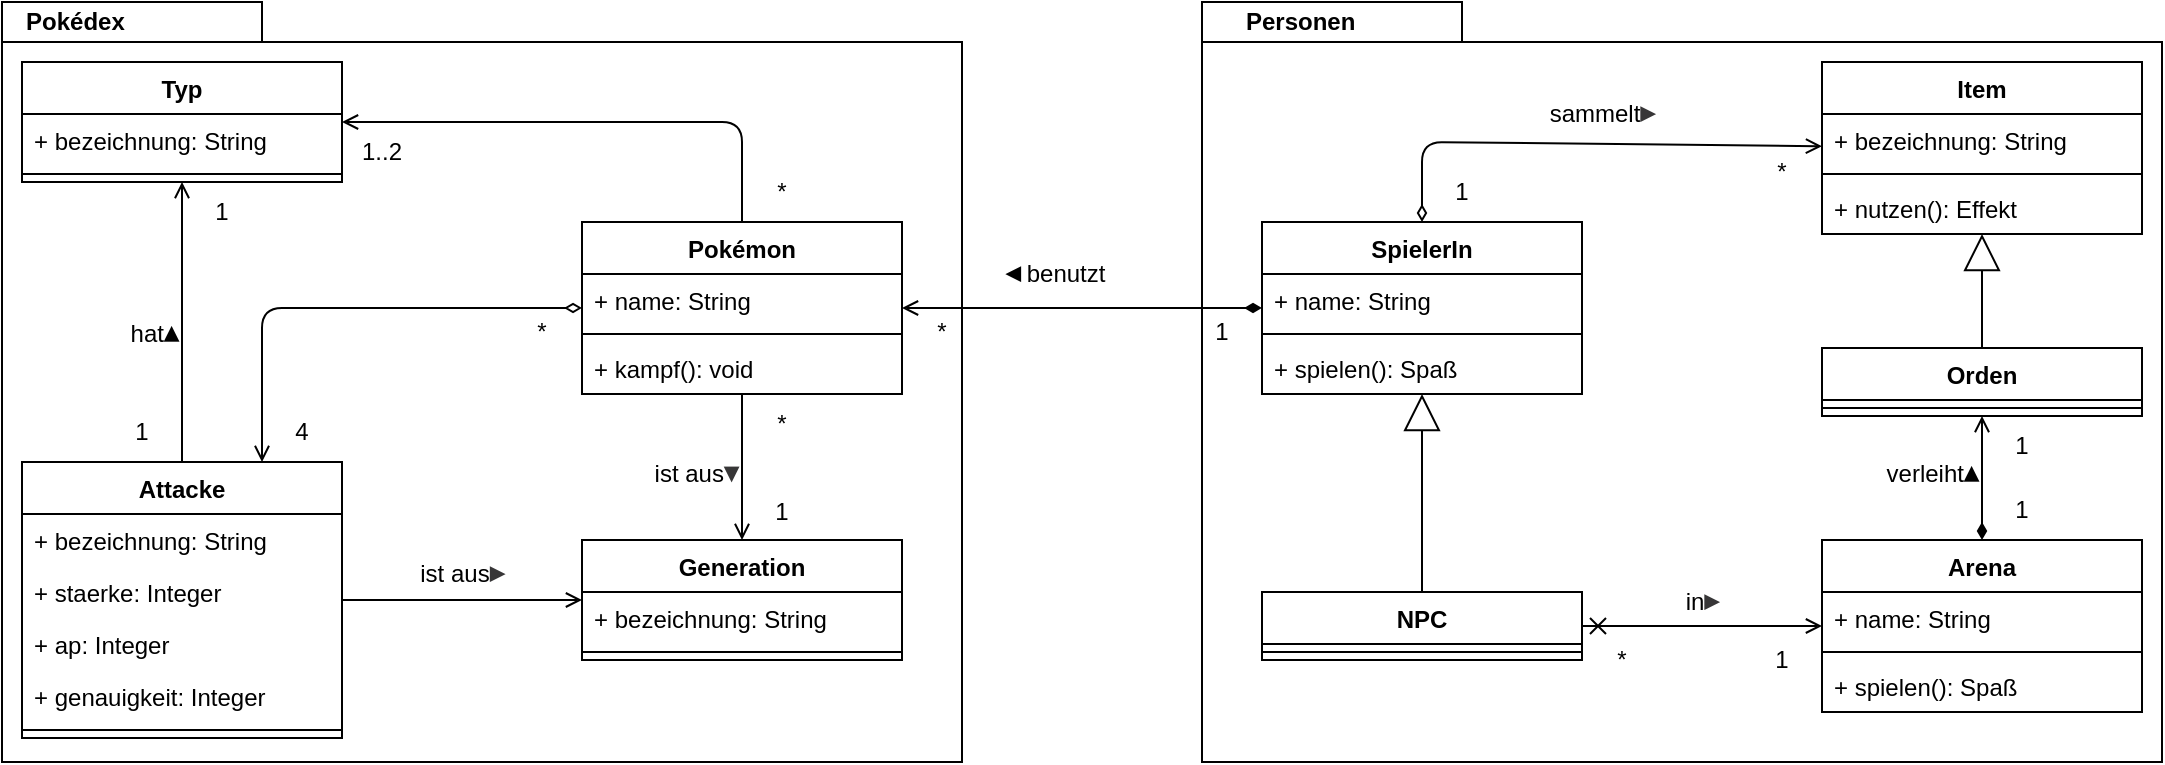 <mxfile version="15.1.3" type="device"><diagram id="DSeFYRYs_85yJK9rJXVf" name="Seite-1"><mxGraphModel dx="1086" dy="806" grid="1" gridSize="10" guides="1" tooltips="1" connect="1" arrows="1" fold="1" page="1" pageScale="1" pageWidth="827" pageHeight="1169" math="0" shadow="0"><root><mxCell id="0"/><mxCell id="1" parent="0"/><mxCell id="I7q5I262goEM6WoLkJmG-58" value="" style="shape=folder;fontStyle=1;spacingTop=10;tabWidth=130;tabHeight=20;tabPosition=left;html=1;" parent="1" vertex="1"><mxGeometry x="640" y="40" width="480" height="380" as="geometry"/></mxCell><mxCell id="I7q5I262goEM6WoLkJmG-56" value="" style="shape=folder;fontStyle=1;spacingTop=10;tabWidth=130;tabHeight=20;tabPosition=left;html=1;" parent="1" vertex="1"><mxGeometry x="40" y="40" width="480" height="380" as="geometry"/></mxCell><mxCell id="I7q5I262goEM6WoLkJmG-1" value="Typ" style="swimlane;fontStyle=1;align=center;verticalAlign=top;childLayout=stackLayout;horizontal=1;startSize=26;horizontalStack=0;resizeParent=1;resizeParentMax=0;resizeLast=0;collapsible=1;marginBottom=0;" parent="1" vertex="1"><mxGeometry x="50" y="70" width="160" height="60" as="geometry"/></mxCell><mxCell id="I7q5I262goEM6WoLkJmG-37" value="+ bezeichnung: String" style="text;strokeColor=none;fillColor=none;align=left;verticalAlign=top;spacingLeft=4;spacingRight=4;overflow=hidden;rotatable=0;points=[[0,0.5],[1,0.5]];portConstraint=eastwest;" parent="I7q5I262goEM6WoLkJmG-1" vertex="1"><mxGeometry y="26" width="160" height="26" as="geometry"/></mxCell><mxCell id="I7q5I262goEM6WoLkJmG-3" value="" style="line;strokeWidth=1;fillColor=none;align=left;verticalAlign=middle;spacingTop=-1;spacingLeft=3;spacingRight=3;rotatable=0;labelPosition=right;points=[];portConstraint=eastwest;" parent="I7q5I262goEM6WoLkJmG-1" vertex="1"><mxGeometry y="52" width="160" height="8" as="geometry"/></mxCell><mxCell id="I7q5I262goEM6WoLkJmG-5" value="Attacke" style="swimlane;fontStyle=1;align=center;verticalAlign=top;childLayout=stackLayout;horizontal=1;startSize=26;horizontalStack=0;resizeParent=1;resizeParentMax=0;resizeLast=0;collapsible=1;marginBottom=0;" parent="1" vertex="1"><mxGeometry x="50" y="270" width="160" height="138" as="geometry"/></mxCell><mxCell id="I7q5I262goEM6WoLkJmG-6" value="+ bezeichnung: String" style="text;strokeColor=none;fillColor=none;align=left;verticalAlign=top;spacingLeft=4;spacingRight=4;overflow=hidden;rotatable=0;points=[[0,0.5],[1,0.5]];portConstraint=eastwest;" parent="I7q5I262goEM6WoLkJmG-5" vertex="1"><mxGeometry y="26" width="160" height="26" as="geometry"/></mxCell><mxCell id="I7q5I262goEM6WoLkJmG-8" value="+ staerke: Integer" style="text;strokeColor=none;fillColor=none;align=left;verticalAlign=top;spacingLeft=4;spacingRight=4;overflow=hidden;rotatable=0;points=[[0,0.5],[1,0.5]];portConstraint=eastwest;" parent="I7q5I262goEM6WoLkJmG-5" vertex="1"><mxGeometry y="52" width="160" height="26" as="geometry"/></mxCell><mxCell id="I7q5I262goEM6WoLkJmG-25" value="+ ap: Integer" style="text;strokeColor=none;fillColor=none;align=left;verticalAlign=top;spacingLeft=4;spacingRight=4;overflow=hidden;rotatable=0;points=[[0,0.5],[1,0.5]];portConstraint=eastwest;" parent="I7q5I262goEM6WoLkJmG-5" vertex="1"><mxGeometry y="78" width="160" height="26" as="geometry"/></mxCell><mxCell id="I7q5I262goEM6WoLkJmG-26" value="+ genauigkeit: Integer" style="text;strokeColor=none;fillColor=none;align=left;verticalAlign=top;spacingLeft=4;spacingRight=4;overflow=hidden;rotatable=0;points=[[0,0.5],[1,0.5]];portConstraint=eastwest;" parent="I7q5I262goEM6WoLkJmG-5" vertex="1"><mxGeometry y="104" width="160" height="26" as="geometry"/></mxCell><mxCell id="I7q5I262goEM6WoLkJmG-7" value="" style="line;strokeWidth=1;fillColor=none;align=left;verticalAlign=middle;spacingTop=-1;spacingLeft=3;spacingRight=3;rotatable=0;labelPosition=right;points=[];portConstraint=eastwest;" parent="I7q5I262goEM6WoLkJmG-5" vertex="1"><mxGeometry y="130" width="160" height="8" as="geometry"/></mxCell><mxCell id="I7q5I262goEM6WoLkJmG-9" value="Pokémon" style="swimlane;fontStyle=1;align=center;verticalAlign=top;childLayout=stackLayout;horizontal=1;startSize=26;horizontalStack=0;resizeParent=1;resizeParentMax=0;resizeLast=0;collapsible=1;marginBottom=0;" parent="1" vertex="1"><mxGeometry x="330" y="150" width="160" height="86" as="geometry"/></mxCell><mxCell id="I7q5I262goEM6WoLkJmG-10" value="+ name: String" style="text;strokeColor=none;fillColor=none;align=left;verticalAlign=top;spacingLeft=4;spacingRight=4;overflow=hidden;rotatable=0;points=[[0,0.5],[1,0.5]];portConstraint=eastwest;" parent="I7q5I262goEM6WoLkJmG-9" vertex="1"><mxGeometry y="26" width="160" height="26" as="geometry"/></mxCell><mxCell id="I7q5I262goEM6WoLkJmG-11" value="" style="line;strokeWidth=1;fillColor=none;align=left;verticalAlign=middle;spacingTop=-1;spacingLeft=3;spacingRight=3;rotatable=0;labelPosition=right;points=[];portConstraint=eastwest;" parent="I7q5I262goEM6WoLkJmG-9" vertex="1"><mxGeometry y="52" width="160" height="8" as="geometry"/></mxCell><mxCell id="I7q5I262goEM6WoLkJmG-12" value="+ kampf(): void" style="text;strokeColor=none;fillColor=none;align=left;verticalAlign=top;spacingLeft=4;spacingRight=4;overflow=hidden;rotatable=0;points=[[0,0.5],[1,0.5]];portConstraint=eastwest;" parent="I7q5I262goEM6WoLkJmG-9" vertex="1"><mxGeometry y="60" width="160" height="26" as="geometry"/></mxCell><mxCell id="I7q5I262goEM6WoLkJmG-13" value="SpielerIn" style="swimlane;fontStyle=1;align=center;verticalAlign=top;childLayout=stackLayout;horizontal=1;startSize=26;horizontalStack=0;resizeParent=1;resizeParentMax=0;resizeLast=0;collapsible=1;marginBottom=0;" parent="1" vertex="1"><mxGeometry x="670" y="150" width="160" height="86" as="geometry"/></mxCell><mxCell id="I7q5I262goEM6WoLkJmG-38" value="+ name: String" style="text;strokeColor=none;fillColor=none;align=left;verticalAlign=top;spacingLeft=4;spacingRight=4;overflow=hidden;rotatable=0;points=[[0,0.5],[1,0.5]];portConstraint=eastwest;" parent="I7q5I262goEM6WoLkJmG-13" vertex="1"><mxGeometry y="26" width="160" height="26" as="geometry"/></mxCell><mxCell id="I7q5I262goEM6WoLkJmG-15" value="" style="line;strokeWidth=1;fillColor=none;align=left;verticalAlign=middle;spacingTop=-1;spacingLeft=3;spacingRight=3;rotatable=0;labelPosition=right;points=[];portConstraint=eastwest;" parent="I7q5I262goEM6WoLkJmG-13" vertex="1"><mxGeometry y="52" width="160" height="8" as="geometry"/></mxCell><mxCell id="I7q5I262goEM6WoLkJmG-16" value="+ spielen(): Spaß" style="text;strokeColor=none;fillColor=none;align=left;verticalAlign=top;spacingLeft=4;spacingRight=4;overflow=hidden;rotatable=0;points=[[0,0.5],[1,0.5]];portConstraint=eastwest;" parent="I7q5I262goEM6WoLkJmG-13" vertex="1"><mxGeometry y="60" width="160" height="26" as="geometry"/></mxCell><mxCell id="I7q5I262goEM6WoLkJmG-17" value="Item" style="swimlane;fontStyle=1;align=center;verticalAlign=top;childLayout=stackLayout;horizontal=1;startSize=26;horizontalStack=0;resizeParent=1;resizeParentMax=0;resizeLast=0;collapsible=1;marginBottom=0;" parent="1" vertex="1"><mxGeometry x="950" y="70" width="160" height="86" as="geometry"/></mxCell><mxCell id="I7q5I262goEM6WoLkJmG-42" value="+ bezeichnung: String" style="text;strokeColor=none;fillColor=none;align=left;verticalAlign=top;spacingLeft=4;spacingRight=4;overflow=hidden;rotatable=0;points=[[0,0.5],[1,0.5]];portConstraint=eastwest;" parent="I7q5I262goEM6WoLkJmG-17" vertex="1"><mxGeometry y="26" width="160" height="26" as="geometry"/></mxCell><mxCell id="I7q5I262goEM6WoLkJmG-19" value="" style="line;strokeWidth=1;fillColor=none;align=left;verticalAlign=middle;spacingTop=-1;spacingLeft=3;spacingRight=3;rotatable=0;labelPosition=right;points=[];portConstraint=eastwest;" parent="I7q5I262goEM6WoLkJmG-17" vertex="1"><mxGeometry y="52" width="160" height="8" as="geometry"/></mxCell><mxCell id="I7q5I262goEM6WoLkJmG-20" value="+ nutzen(): Effekt" style="text;strokeColor=none;fillColor=none;align=left;verticalAlign=top;spacingLeft=4;spacingRight=4;overflow=hidden;rotatable=0;points=[[0,0.5],[1,0.5]];portConstraint=eastwest;" parent="I7q5I262goEM6WoLkJmG-17" vertex="1"><mxGeometry y="60" width="160" height="26" as="geometry"/></mxCell><mxCell id="I7q5I262goEM6WoLkJmG-21" value="Orden" style="swimlane;fontStyle=1;align=center;verticalAlign=top;childLayout=stackLayout;horizontal=1;startSize=26;horizontalStack=0;resizeParent=1;resizeParentMax=0;resizeLast=0;collapsible=1;marginBottom=0;" parent="1" vertex="1"><mxGeometry x="950" y="213" width="160" height="34" as="geometry"/></mxCell><mxCell id="I7q5I262goEM6WoLkJmG-23" value="" style="line;strokeWidth=1;fillColor=none;align=left;verticalAlign=middle;spacingTop=-1;spacingLeft=3;spacingRight=3;rotatable=0;labelPosition=right;points=[];portConstraint=eastwest;" parent="I7q5I262goEM6WoLkJmG-21" vertex="1"><mxGeometry y="26" width="160" height="8" as="geometry"/></mxCell><mxCell id="I7q5I262goEM6WoLkJmG-27" value="" style="endArrow=open;html=1;endFill=0;" parent="1" source="I7q5I262goEM6WoLkJmG-5" target="I7q5I262goEM6WoLkJmG-1" edge="1"><mxGeometry width="50" height="50" relative="1" as="geometry"><mxPoint x="440" y="350" as="sourcePoint"/><mxPoint x="89.36" y="155.688" as="targetPoint"/></mxGeometry></mxCell><mxCell id="I7q5I262goEM6WoLkJmG-28" value="" style="endArrow=open;html=1;endFill=0;" parent="1" source="I7q5I262goEM6WoLkJmG-9" target="I7q5I262goEM6WoLkJmG-1" edge="1"><mxGeometry width="50" height="50" relative="1" as="geometry"><mxPoint x="140" y="280" as="sourcePoint"/><mxPoint x="140" y="166.0" as="targetPoint"/><Array as="points"><mxPoint x="410" y="100"/></Array></mxGeometry></mxCell><mxCell id="I7q5I262goEM6WoLkJmG-29" value="" style="endArrow=open;html=1;endFill=0;startArrow=diamondThin;startFill=0;entryX=0.75;entryY=0;entryDx=0;entryDy=0;" parent="1" source="I7q5I262goEM6WoLkJmG-9" target="I7q5I262goEM6WoLkJmG-5" edge="1"><mxGeometry width="50" height="50" relative="1" as="geometry"><mxPoint x="340.0" y="180.143" as="sourcePoint"/><mxPoint x="220" y="145.857" as="targetPoint"/><Array as="points"><mxPoint x="170" y="193"/></Array></mxGeometry></mxCell><mxCell id="I7q5I262goEM6WoLkJmG-30" value="Generation" style="swimlane;fontStyle=1;align=center;verticalAlign=top;childLayout=stackLayout;horizontal=1;startSize=26;horizontalStack=0;resizeParent=1;resizeParentMax=0;resizeLast=0;collapsible=1;marginBottom=0;" parent="1" vertex="1"><mxGeometry x="330" y="309" width="160" height="60" as="geometry"/></mxCell><mxCell id="I7q5I262goEM6WoLkJmG-34" value="+ bezeichnung: String" style="text;strokeColor=none;fillColor=none;align=left;verticalAlign=top;spacingLeft=4;spacingRight=4;overflow=hidden;rotatable=0;points=[[0,0.5],[1,0.5]];portConstraint=eastwest;" parent="I7q5I262goEM6WoLkJmG-30" vertex="1"><mxGeometry y="26" width="160" height="26" as="geometry"/></mxCell><mxCell id="I7q5I262goEM6WoLkJmG-32" value="" style="line;strokeWidth=1;fillColor=none;align=left;verticalAlign=middle;spacingTop=-1;spacingLeft=3;spacingRight=3;rotatable=0;labelPosition=right;points=[];portConstraint=eastwest;" parent="I7q5I262goEM6WoLkJmG-30" vertex="1"><mxGeometry y="52" width="160" height="8" as="geometry"/></mxCell><mxCell id="I7q5I262goEM6WoLkJmG-35" value="" style="endArrow=open;html=1;endFill=0;" parent="1" source="I7q5I262goEM6WoLkJmG-9" target="I7q5I262goEM6WoLkJmG-30" edge="1"><mxGeometry width="50" height="50" relative="1" as="geometry"><mxPoint x="410" y="250" as="sourcePoint"/><mxPoint x="220" y="123.0" as="targetPoint"/><Array as="points"/></mxGeometry></mxCell><mxCell id="I7q5I262goEM6WoLkJmG-36" value="" style="endArrow=open;html=1;endFill=0;" parent="1" source="I7q5I262goEM6WoLkJmG-5" target="I7q5I262goEM6WoLkJmG-30" edge="1"><mxGeometry width="50" height="50" relative="1" as="geometry"><mxPoint x="420" y="246.0" as="sourcePoint"/><mxPoint x="420" y="319" as="targetPoint"/><Array as="points"/></mxGeometry></mxCell><mxCell id="I7q5I262goEM6WoLkJmG-39" value="" style="endArrow=open;html=1;startArrow=diamondThin;startFill=1;endFill=0;" parent="1" source="I7q5I262goEM6WoLkJmG-13" target="I7q5I262goEM6WoLkJmG-9" edge="1"><mxGeometry width="50" height="50" relative="1" as="geometry"><mxPoint x="500" y="220" as="sourcePoint"/><mxPoint x="550" y="170" as="targetPoint"/></mxGeometry></mxCell><mxCell id="I7q5I262goEM6WoLkJmG-43" value="" style="endArrow=block;endSize=16;endFill=0;html=1;" parent="1" source="I7q5I262goEM6WoLkJmG-21" target="I7q5I262goEM6WoLkJmG-17" edge="1"><mxGeometry width="160" relative="1" as="geometry"><mxPoint x="510" y="360" as="sourcePoint"/><mxPoint x="670" y="360" as="targetPoint"/></mxGeometry></mxCell><mxCell id="I7q5I262goEM6WoLkJmG-44" value="" style="endArrow=open;html=1;endFill=0;startArrow=diamondThin;startFill=0;" parent="1" source="I7q5I262goEM6WoLkJmG-13" target="I7q5I262goEM6WoLkJmG-17" edge="1"><mxGeometry width="50" height="50" relative="1" as="geometry"><mxPoint x="720" y="160" as="sourcePoint"/><mxPoint x="860" y="120" as="targetPoint"/><Array as="points"><mxPoint x="750" y="110"/></Array></mxGeometry></mxCell><mxCell id="I7q5I262goEM6WoLkJmG-45" value="Arena" style="swimlane;fontStyle=1;align=center;verticalAlign=top;childLayout=stackLayout;horizontal=1;startSize=26;horizontalStack=0;resizeParent=1;resizeParentMax=0;resizeLast=0;collapsible=1;marginBottom=0;" parent="1" vertex="1"><mxGeometry x="950" y="309" width="160" height="86" as="geometry"/></mxCell><mxCell id="I7q5I262goEM6WoLkJmG-46" value="+ name: String" style="text;strokeColor=none;fillColor=none;align=left;verticalAlign=top;spacingLeft=4;spacingRight=4;overflow=hidden;rotatable=0;points=[[0,0.5],[1,0.5]];portConstraint=eastwest;" parent="I7q5I262goEM6WoLkJmG-45" vertex="1"><mxGeometry y="26" width="160" height="26" as="geometry"/></mxCell><mxCell id="I7q5I262goEM6WoLkJmG-47" value="" style="line;strokeWidth=1;fillColor=none;align=left;verticalAlign=middle;spacingTop=-1;spacingLeft=3;spacingRight=3;rotatable=0;labelPosition=right;points=[];portConstraint=eastwest;" parent="I7q5I262goEM6WoLkJmG-45" vertex="1"><mxGeometry y="52" width="160" height="8" as="geometry"/></mxCell><mxCell id="I7q5I262goEM6WoLkJmG-48" value="+ spielen(): Spaß" style="text;strokeColor=none;fillColor=none;align=left;verticalAlign=top;spacingLeft=4;spacingRight=4;overflow=hidden;rotatable=0;points=[[0,0.5],[1,0.5]];portConstraint=eastwest;" parent="I7q5I262goEM6WoLkJmG-45" vertex="1"><mxGeometry y="60" width="160" height="26" as="geometry"/></mxCell><mxCell id="I7q5I262goEM6WoLkJmG-49" value="" style="endArrow=open;html=1;endFill=0;startArrow=diamondThin;startFill=1;" parent="1" source="I7q5I262goEM6WoLkJmG-45" target="I7q5I262goEM6WoLkJmG-21" edge="1"><mxGeometry width="50" height="50" relative="1" as="geometry"><mxPoint x="760" y="160" as="sourcePoint"/><mxPoint x="960" y="83" as="targetPoint"/><Array as="points"/></mxGeometry></mxCell><mxCell id="I7q5I262goEM6WoLkJmG-50" value="NPC" style="swimlane;fontStyle=1;align=center;verticalAlign=top;childLayout=stackLayout;horizontal=1;startSize=26;horizontalStack=0;resizeParent=1;resizeParentMax=0;resizeLast=0;collapsible=1;marginBottom=0;" parent="1" vertex="1"><mxGeometry x="670" y="335" width="160" height="34" as="geometry"/></mxCell><mxCell id="I7q5I262goEM6WoLkJmG-52" value="" style="line;strokeWidth=1;fillColor=none;align=left;verticalAlign=middle;spacingTop=-1;spacingLeft=3;spacingRight=3;rotatable=0;labelPosition=right;points=[];portConstraint=eastwest;" parent="I7q5I262goEM6WoLkJmG-50" vertex="1"><mxGeometry y="26" width="160" height="8" as="geometry"/></mxCell><mxCell id="I7q5I262goEM6WoLkJmG-54" value="" style="endArrow=block;endSize=16;endFill=0;html=1;" parent="1" source="I7q5I262goEM6WoLkJmG-50" target="I7q5I262goEM6WoLkJmG-13" edge="1"><mxGeometry width="160" relative="1" as="geometry"><mxPoint x="1040" y="186" as="sourcePoint"/><mxPoint x="1040" y="126" as="targetPoint"/></mxGeometry></mxCell><mxCell id="I7q5I262goEM6WoLkJmG-55" value="" style="endArrow=open;html=1;endFill=0;startArrow=cross;startFill=0;" parent="1" source="I7q5I262goEM6WoLkJmG-50" target="I7q5I262goEM6WoLkJmG-45" edge="1"><mxGeometry width="50" height="50" relative="1" as="geometry"><mxPoint x="1040" y="319" as="sourcePoint"/><mxPoint x="1040" y="220" as="targetPoint"/><Array as="points"/></mxGeometry></mxCell><mxCell id="I7q5I262goEM6WoLkJmG-57" value="&lt;b&gt;Pok&lt;/b&gt;&lt;span style=&quot;font-weight: 700 ; text-align: center&quot;&gt;é&lt;/span&gt;&lt;b&gt;dex&lt;/b&gt;" style="text;html=1;strokeColor=none;fillColor=none;align=left;verticalAlign=middle;whiteSpace=wrap;rounded=0;" parent="1" vertex="1"><mxGeometry x="50" y="40" width="110" height="20" as="geometry"/></mxCell><mxCell id="I7q5I262goEM6WoLkJmG-59" value="&lt;b&gt;Personen&lt;/b&gt;" style="text;html=1;strokeColor=none;fillColor=none;align=left;verticalAlign=middle;whiteSpace=wrap;rounded=0;" parent="1" vertex="1"><mxGeometry x="660" y="40" width="110" height="20" as="geometry"/></mxCell><mxCell id="I7q5I262goEM6WoLkJmG-60" value="sammelt&lt;span style=&quot;color: rgb(55 , 54 , 55)&quot;&gt;&lt;b&gt;&lt;font style=&quot;font-size: 14px&quot;&gt;▸&lt;/font&gt;&lt;/b&gt;&lt;/span&gt;" style="text;html=1;strokeColor=none;fillColor=none;align=center;verticalAlign=middle;whiteSpace=wrap;rounded=0;" parent="1" vertex="1"><mxGeometry x="800" y="80" width="80" height="30" as="geometry"/></mxCell><mxCell id="I7q5I262goEM6WoLkJmG-61" value="&lt;span style=&quot;color: rgb(0 , 0 , 0) ; font-family: &amp;#34;helvetica&amp;#34; ; font-style: normal ; letter-spacing: normal ; text-align: center ; text-indent: 0px ; text-transform: none ; word-spacing: 0px ; display: inline ; float: none&quot;&gt;&lt;font size=&quot;1&quot;&gt;&lt;b style=&quot;font-size: 14px&quot;&gt;◂&lt;/b&gt;&lt;/font&gt;&lt;/span&gt;&lt;span style=&quot;color: rgb(0 , 0 , 0) ; font-family: &amp;#34;helvetica&amp;#34; ; font-size: 12px ; font-style: normal ; font-weight: 400 ; letter-spacing: normal ; text-align: center ; text-indent: 0px ; text-transform: none ; word-spacing: 0px ; display: inline ; float: none&quot;&gt; benutzt&lt;/span&gt;" style="text;whiteSpace=wrap;html=1;fontSize=14;fontFamily=Helvetica;" parent="1" vertex="1"><mxGeometry x="540" y="160" width="80" height="30" as="geometry"/></mxCell><mxCell id="I7q5I262goEM6WoLkJmG-62" value="ist aus&lt;b style=&quot;color: rgb(55 , 54 , 55) ; font-size: 14px&quot;&gt;▾&lt;/b&gt;" style="text;html=1;strokeColor=none;fillColor=none;align=right;verticalAlign=middle;whiteSpace=wrap;rounded=0;" parent="1" vertex="1"><mxGeometry x="330" y="260" width="80" height="30" as="geometry"/></mxCell><mxCell id="I7q5I262goEM6WoLkJmG-63" value="hat&lt;font style=&quot;font-size: 14px&quot;&gt;&lt;b&gt;▴&lt;/b&gt;&lt;/font&gt;" style="text;html=1;strokeColor=none;fillColor=none;align=right;verticalAlign=middle;whiteSpace=wrap;rounded=0;" parent="1" vertex="1"><mxGeometry x="50" y="190" width="80" height="30" as="geometry"/></mxCell><mxCell id="I7q5I262goEM6WoLkJmG-64" value="ist aus&lt;span style=&quot;color: rgb(55 , 54 , 55)&quot;&gt;&lt;b&gt;&lt;font style=&quot;font-size: 14px&quot;&gt;▸&lt;/font&gt;&lt;/b&gt;&lt;/span&gt;" style="text;html=1;strokeColor=none;fillColor=none;align=center;verticalAlign=middle;whiteSpace=wrap;rounded=0;" parent="1" vertex="1"><mxGeometry x="230" y="310" width="80" height="30" as="geometry"/></mxCell><mxCell id="I7q5I262goEM6WoLkJmG-65" value="in&lt;span style=&quot;color: rgb(55 , 54 , 55)&quot;&gt;&lt;b&gt;&lt;font style=&quot;font-size: 14px&quot;&gt;▸&lt;/font&gt;&lt;/b&gt;&lt;/span&gt;" style="text;html=1;strokeColor=none;fillColor=none;align=center;verticalAlign=middle;whiteSpace=wrap;rounded=0;" parent="1" vertex="1"><mxGeometry x="850" y="324" width="80" height="30" as="geometry"/></mxCell><mxCell id="I7q5I262goEM6WoLkJmG-66" value="verleiht&lt;font style=&quot;font-size: 14px&quot;&gt;&lt;b&gt;▴&lt;/b&gt;&lt;/font&gt;" style="text;html=1;strokeColor=none;fillColor=none;align=right;verticalAlign=middle;whiteSpace=wrap;rounded=0;" parent="1" vertex="1"><mxGeometry x="950" y="260" width="80" height="30" as="geometry"/></mxCell><mxCell id="I7q5I262goEM6WoLkJmG-67" value="1..2" style="text;html=1;strokeColor=none;fillColor=none;align=center;verticalAlign=middle;whiteSpace=wrap;rounded=0;fontStyle=0" parent="1" vertex="1"><mxGeometry x="200" y="100" width="60" height="30" as="geometry"/></mxCell><mxCell id="I7q5I262goEM6WoLkJmG-69" value="*" style="text;html=1;strokeColor=none;fillColor=none;align=center;verticalAlign=middle;whiteSpace=wrap;rounded=0;fontStyle=0" parent="1" vertex="1"><mxGeometry x="400" y="120" width="60" height="30" as="geometry"/></mxCell><mxCell id="I7q5I262goEM6WoLkJmG-71" value="1" style="text;html=1;strokeColor=none;fillColor=none;align=center;verticalAlign=middle;whiteSpace=wrap;rounded=0;fontStyle=0" parent="1" vertex="1"><mxGeometry x="120" y="130" width="60" height="30" as="geometry"/></mxCell><mxCell id="I7q5I262goEM6WoLkJmG-72" value="1" style="text;html=1;strokeColor=none;fillColor=none;align=center;verticalAlign=middle;whiteSpace=wrap;rounded=0;fontStyle=0" parent="1" vertex="1"><mxGeometry x="80" y="240" width="60" height="30" as="geometry"/></mxCell><mxCell id="I7q5I262goEM6WoLkJmG-73" value="4" style="text;html=1;strokeColor=none;fillColor=none;align=center;verticalAlign=middle;whiteSpace=wrap;rounded=0;fontStyle=0" parent="1" vertex="1"><mxGeometry x="160" y="240" width="60" height="30" as="geometry"/></mxCell><mxCell id="I7q5I262goEM6WoLkJmG-74" value="*" style="text;html=1;strokeColor=none;fillColor=none;align=center;verticalAlign=middle;whiteSpace=wrap;rounded=0;fontStyle=0" parent="1" vertex="1"><mxGeometry x="400" y="236" width="60" height="30" as="geometry"/></mxCell><mxCell id="I7q5I262goEM6WoLkJmG-75" value="1" style="text;html=1;strokeColor=none;fillColor=none;align=center;verticalAlign=middle;whiteSpace=wrap;rounded=0;fontStyle=0" parent="1" vertex="1"><mxGeometry x="400" y="280" width="60" height="30" as="geometry"/></mxCell><mxCell id="I7q5I262goEM6WoLkJmG-76" value="*" style="text;html=1;strokeColor=none;fillColor=none;align=center;verticalAlign=middle;whiteSpace=wrap;rounded=0;fontStyle=0" parent="1" vertex="1"><mxGeometry x="280" y="190" width="60" height="30" as="geometry"/></mxCell><mxCell id="I7q5I262goEM6WoLkJmG-77" value="*" style="text;html=1;strokeColor=none;fillColor=none;align=center;verticalAlign=middle;whiteSpace=wrap;rounded=0;fontStyle=0" parent="1" vertex="1"><mxGeometry x="480" y="190" width="60" height="30" as="geometry"/></mxCell><mxCell id="I7q5I262goEM6WoLkJmG-78" value="1" style="text;html=1;strokeColor=none;fillColor=none;align=center;verticalAlign=middle;whiteSpace=wrap;rounded=0;fontStyle=0" parent="1" vertex="1"><mxGeometry x="620" y="190" width="60" height="30" as="geometry"/></mxCell><mxCell id="I7q5I262goEM6WoLkJmG-79" value="1" style="text;html=1;strokeColor=none;fillColor=none;align=center;verticalAlign=middle;whiteSpace=wrap;rounded=0;fontStyle=0" parent="1" vertex="1"><mxGeometry x="740" y="120" width="60" height="30" as="geometry"/></mxCell><mxCell id="I7q5I262goEM6WoLkJmG-80" value="*" style="text;html=1;strokeColor=none;fillColor=none;align=center;verticalAlign=middle;whiteSpace=wrap;rounded=0;fontStyle=0" parent="1" vertex="1"><mxGeometry x="900" y="110" width="60" height="30" as="geometry"/></mxCell><mxCell id="I7q5I262goEM6WoLkJmG-81" value="1" style="text;html=1;strokeColor=none;fillColor=none;align=center;verticalAlign=middle;whiteSpace=wrap;rounded=0;fontStyle=0" parent="1" vertex="1"><mxGeometry x="1020" y="279" width="60" height="30" as="geometry"/></mxCell><mxCell id="I7q5I262goEM6WoLkJmG-82" value="1" style="text;html=1;strokeColor=none;fillColor=none;align=center;verticalAlign=middle;whiteSpace=wrap;rounded=0;fontStyle=0" parent="1" vertex="1"><mxGeometry x="1020" y="247" width="60" height="30" as="geometry"/></mxCell><mxCell id="I7q5I262goEM6WoLkJmG-83" value="*" style="text;html=1;strokeColor=none;fillColor=none;align=center;verticalAlign=middle;whiteSpace=wrap;rounded=0;fontStyle=0" parent="1" vertex="1"><mxGeometry x="820" y="354" width="60" height="30" as="geometry"/></mxCell><mxCell id="I7q5I262goEM6WoLkJmG-84" value="1" style="text;html=1;strokeColor=none;fillColor=none;align=center;verticalAlign=middle;whiteSpace=wrap;rounded=0;fontStyle=0" parent="1" vertex="1"><mxGeometry x="900" y="354" width="60" height="30" as="geometry"/></mxCell></root></mxGraphModel></diagram></mxfile>